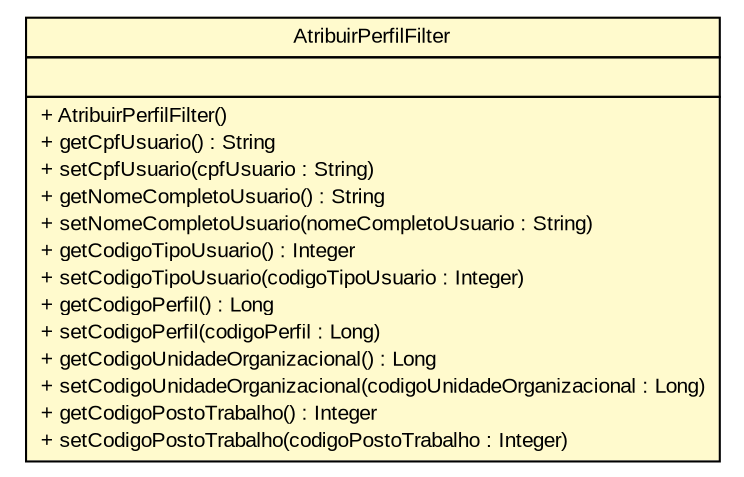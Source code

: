 #!/usr/local/bin/dot
#
# Class diagram 
# Generated by UMLGraph version R5_6 (http://www.umlgraph.org/)
#

digraph G {
	edge [fontname="arial",fontsize=10,labelfontname="arial",labelfontsize=10];
	node [fontname="arial",fontsize=10,shape=plaintext];
	nodesep=0.25;
	ranksep=0.5;
	// br.gov.to.sefaz.seg.business.gestao.service.filter.AtribuirPerfilFilter
	c8434 [label=<<table title="br.gov.to.sefaz.seg.business.gestao.service.filter.AtribuirPerfilFilter" border="0" cellborder="1" cellspacing="0" cellpadding="2" port="p" bgcolor="lemonChiffon" href="./AtribuirPerfilFilter.html">
		<tr><td><table border="0" cellspacing="0" cellpadding="1">
<tr><td align="center" balign="center"> AtribuirPerfilFilter </td></tr>
		</table></td></tr>
		<tr><td><table border="0" cellspacing="0" cellpadding="1">
<tr><td align="left" balign="left">  </td></tr>
		</table></td></tr>
		<tr><td><table border="0" cellspacing="0" cellpadding="1">
<tr><td align="left" balign="left"> + AtribuirPerfilFilter() </td></tr>
<tr><td align="left" balign="left"> + getCpfUsuario() : String </td></tr>
<tr><td align="left" balign="left"> + setCpfUsuario(cpfUsuario : String) </td></tr>
<tr><td align="left" balign="left"> + getNomeCompletoUsuario() : String </td></tr>
<tr><td align="left" balign="left"> + setNomeCompletoUsuario(nomeCompletoUsuario : String) </td></tr>
<tr><td align="left" balign="left"> + getCodigoTipoUsuario() : Integer </td></tr>
<tr><td align="left" balign="left"> + setCodigoTipoUsuario(codigoTipoUsuario : Integer) </td></tr>
<tr><td align="left" balign="left"> + getCodigoPerfil() : Long </td></tr>
<tr><td align="left" balign="left"> + setCodigoPerfil(codigoPerfil : Long) </td></tr>
<tr><td align="left" balign="left"> + getCodigoUnidadeOrganizacional() : Long </td></tr>
<tr><td align="left" balign="left"> + setCodigoUnidadeOrganizacional(codigoUnidadeOrganizacional : Long) </td></tr>
<tr><td align="left" balign="left"> + getCodigoPostoTrabalho() : Integer </td></tr>
<tr><td align="left" balign="left"> + setCodigoPostoTrabalho(codigoPostoTrabalho : Integer) </td></tr>
		</table></td></tr>
		</table>>, URL="./AtribuirPerfilFilter.html", fontname="arial", fontcolor="black", fontsize=10.0];
}

